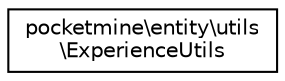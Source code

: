 digraph "Graphical Class Hierarchy"
{
 // INTERACTIVE_SVG=YES
 // LATEX_PDF_SIZE
  edge [fontname="Helvetica",fontsize="10",labelfontname="Helvetica",labelfontsize="10"];
  node [fontname="Helvetica",fontsize="10",shape=record];
  rankdir="LR";
  Node0 [label="pocketmine\\entity\\utils\l\\ExperienceUtils",height=0.2,width=0.4,color="black", fillcolor="white", style="filled",URL="$d2/d6a/classpocketmine_1_1entity_1_1utils_1_1_experience_utils.html",tooltip=" "];
}
